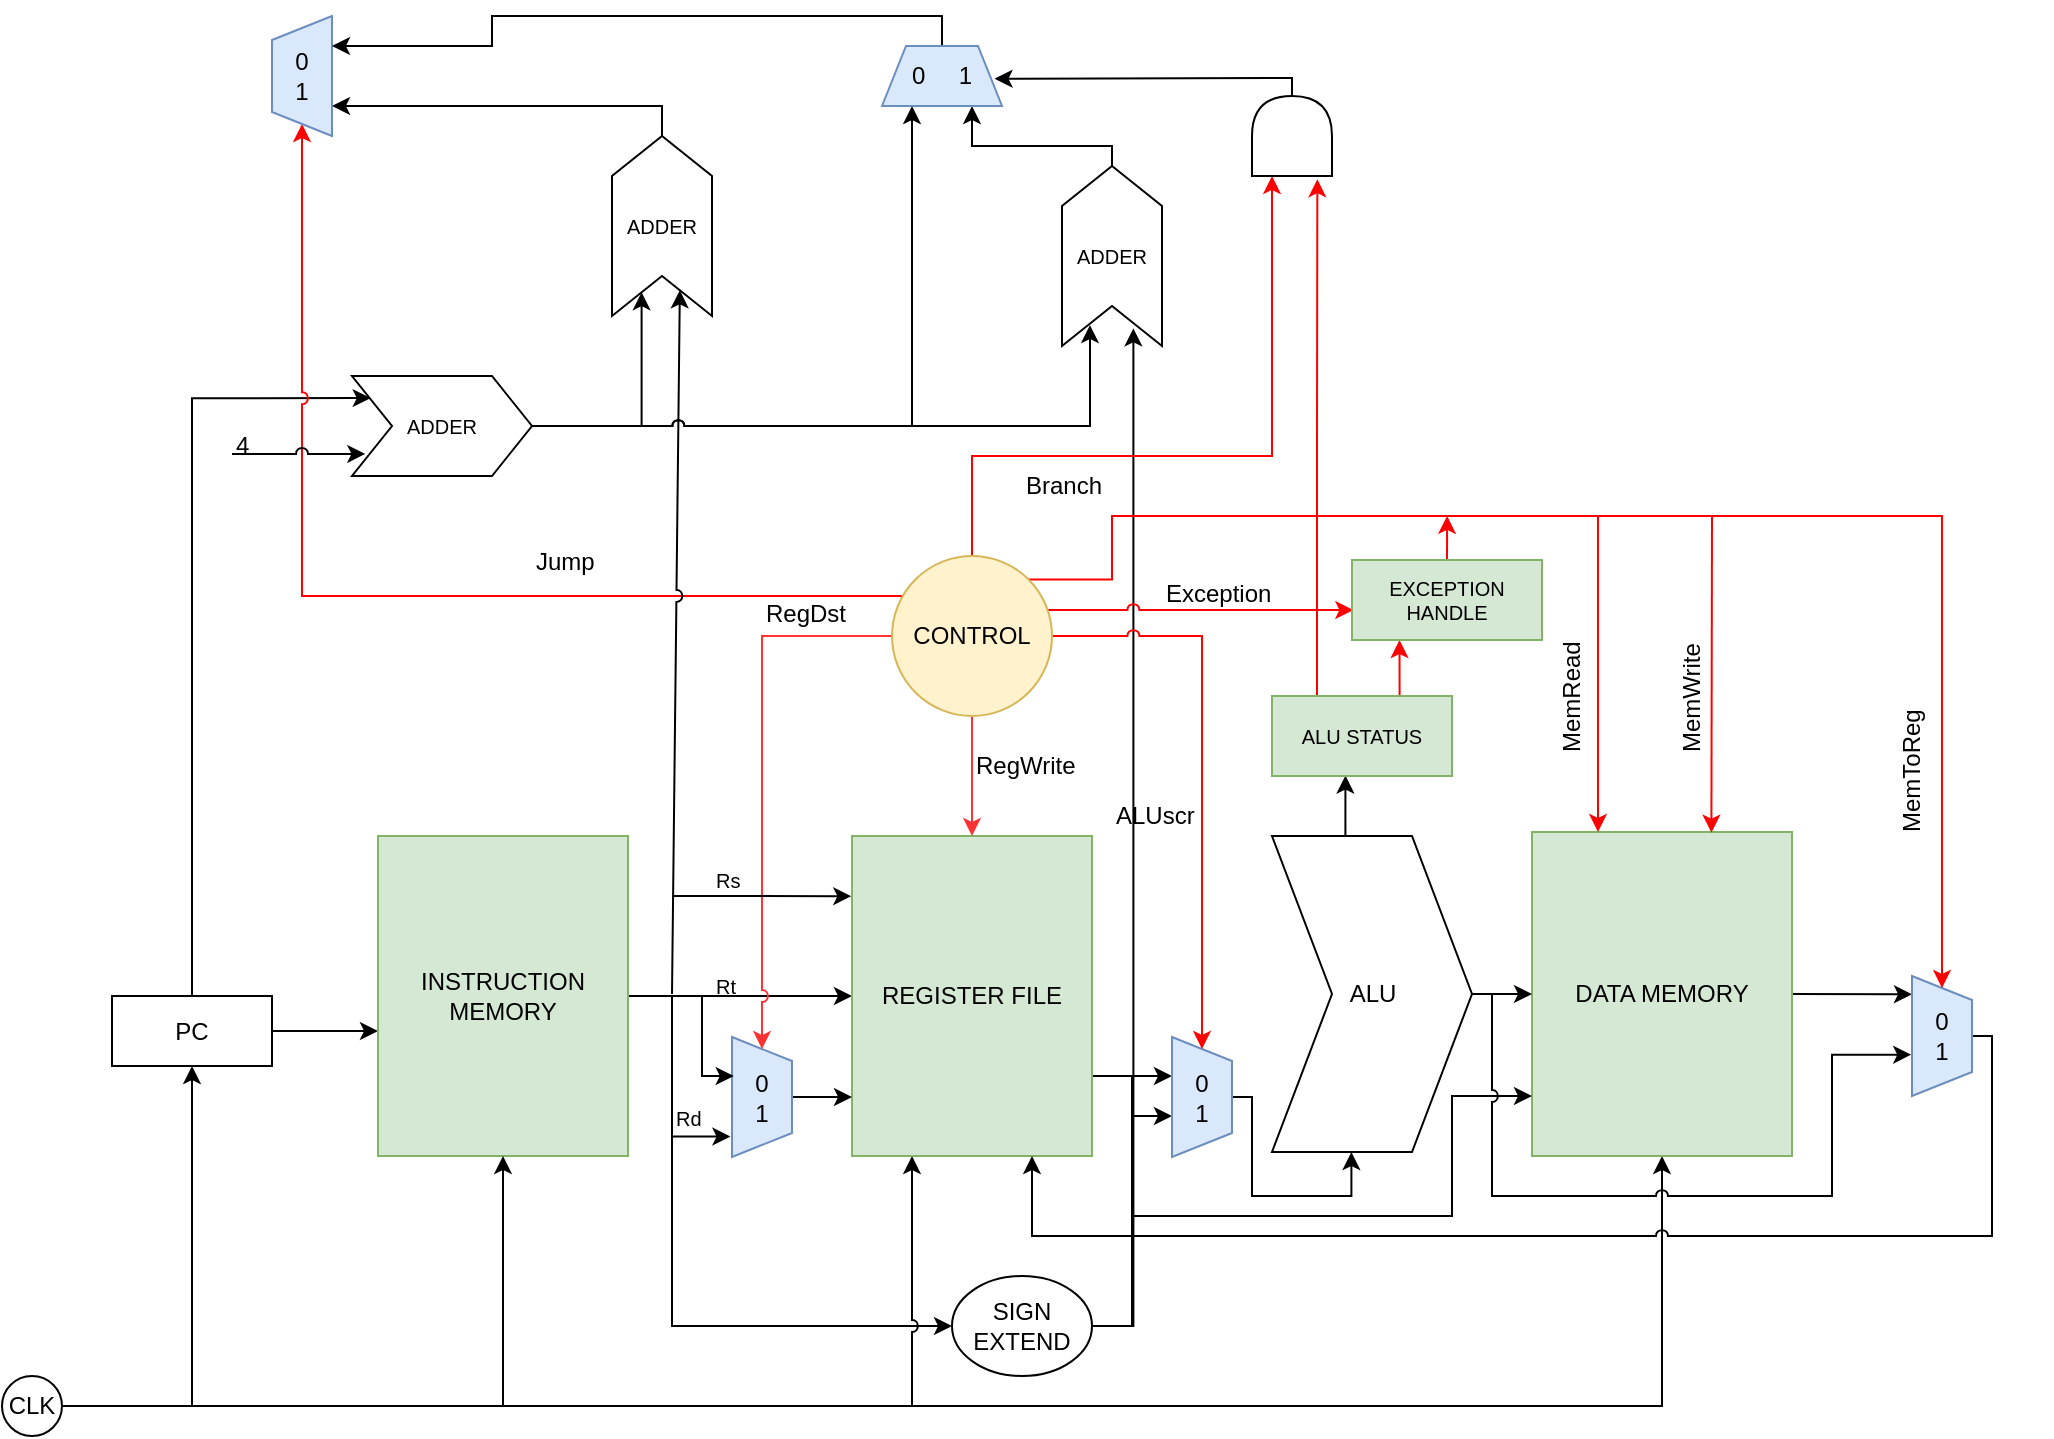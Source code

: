 <mxfile version="10.7.5" type="github"><diagram id="E_PGC8ikLrtpTTjUDTau" name="Page-1"><mxGraphModel dx="790" dy="892" grid="1" gridSize="10" guides="1" tooltips="1" connect="1" arrows="1" fold="1" page="0" pageScale="1" pageWidth="850" pageHeight="1100" math="0" shadow="0"><root><mxCell id="0"/><mxCell id="1" parent="0"/><mxCell id="EBgWATqBMwc3oVEpxPqy-2" value="" style="edgeStyle=orthogonalEdgeStyle;rounded=0;orthogonalLoop=1;jettySize=auto;html=1;" parent="1" source="Q5qYXPWBDSSwwiLCJ_TW-1" target="EBgWATqBMwc3oVEpxPqy-1" edge="1"><mxGeometry relative="1" as="geometry"><Array as="points"><mxPoint x="250" y="338"/><mxPoint x="250" y="338"/></Array></mxGeometry></mxCell><mxCell id="5lNpF_FlYQscU_q7ITsC-33" style="edgeStyle=orthogonalEdgeStyle;rounded=0;orthogonalLoop=1;jettySize=auto;html=1;strokeColor=#000000;fontColor=#FF0000;entryX=0.104;entryY=0.221;entryDx=0;entryDy=0;entryPerimeter=0;" edge="1" parent="1" source="Q5qYXPWBDSSwwiLCJ_TW-1" target="5lNpF_FlYQscU_q7ITsC-29"><mxGeometry relative="1" as="geometry"><mxPoint x="180" y="20" as="targetPoint"/><Array as="points"><mxPoint x="180" y="21"/></Array></mxGeometry></mxCell><mxCell id="Q5qYXPWBDSSwwiLCJ_TW-1" value="PC" style="rounded=0;whiteSpace=wrap;html=1;" parent="1" vertex="1"><mxGeometry x="140" y="320" width="80" height="35" as="geometry"/></mxCell><mxCell id="EBgWATqBMwc3oVEpxPqy-44" style="edgeStyle=orthogonalEdgeStyle;rounded=0;orthogonalLoop=1;jettySize=auto;html=1;jumpStyle=arc;entryX=0;entryY=0.5;entryDx=0;entryDy=0;" parent="1" source="EBgWATqBMwc3oVEpxPqy-1" target="EBgWATqBMwc3oVEpxPqy-26" edge="1"><mxGeometry relative="1" as="geometry"><mxPoint x="530" y="485" as="targetPoint"/><Array as="points"><mxPoint x="420" y="320"/><mxPoint x="420" y="485"/></Array></mxGeometry></mxCell><mxCell id="EBgWATqBMwc3oVEpxPqy-51" style="edgeStyle=orthogonalEdgeStyle;rounded=0;jumpStyle=none;orthogonalLoop=1;jettySize=auto;html=1;entryX=0.83;entryY=1.026;entryDx=0;entryDy=0;entryPerimeter=0;strokeColor=#000000;" parent="1" source="EBgWATqBMwc3oVEpxPqy-1" target="EBgWATqBMwc3oVEpxPqy-19" edge="1"><mxGeometry relative="1" as="geometry"><Array as="points"><mxPoint x="420" y="320"/><mxPoint x="420" y="390"/></Array></mxGeometry></mxCell><mxCell id="EBgWATqBMwc3oVEpxPqy-53" style="edgeStyle=orthogonalEdgeStyle;rounded=0;jumpStyle=none;orthogonalLoop=1;jettySize=auto;html=1;strokeColor=#000000;entryX=0.5;entryY=1;entryDx=0;entryDy=0;" parent="1" source="EBgWATqBMwc3oVEpxPqy-1" target="EBgWATqBMwc3oVEpxPqy-16" edge="1"><mxGeometry relative="1" as="geometry"><mxPoint x="500" y="320" as="targetPoint"/><Array as="points"><mxPoint x="430" y="320"/><mxPoint x="430" y="320"/></Array></mxGeometry></mxCell><mxCell id="EBgWATqBMwc3oVEpxPqy-1" value="INSTRUCTION MEMORY" style="rounded=0;whiteSpace=wrap;html=1;direction=south;fillColor=#d5e8d4;strokeColor=#82b366;" parent="1" vertex="1"><mxGeometry x="273" y="240" width="125" height="160" as="geometry"/></mxCell><mxCell id="EBgWATqBMwc3oVEpxPqy-10" style="edgeStyle=orthogonalEdgeStyle;rounded=0;orthogonalLoop=1;jettySize=auto;html=1;entryX=0.5;entryY=1;entryDx=0;entryDy=0;" parent="1" source="EBgWATqBMwc3oVEpxPqy-3" target="Q5qYXPWBDSSwwiLCJ_TW-1" edge="1"><mxGeometry relative="1" as="geometry"/></mxCell><mxCell id="EBgWATqBMwc3oVEpxPqy-12" style="edgeStyle=orthogonalEdgeStyle;rounded=0;orthogonalLoop=1;jettySize=auto;html=1;entryX=1;entryY=0.5;entryDx=0;entryDy=0;" parent="1" source="EBgWATqBMwc3oVEpxPqy-3" target="EBgWATqBMwc3oVEpxPqy-1" edge="1"><mxGeometry relative="1" as="geometry"/></mxCell><mxCell id="EBgWATqBMwc3oVEpxPqy-45" style="edgeStyle=orthogonalEdgeStyle;rounded=0;orthogonalLoop=1;jettySize=auto;html=1;entryX=1;entryY=0.75;entryDx=0;entryDy=0;jumpStyle=arc;" parent="1" source="EBgWATqBMwc3oVEpxPqy-3" target="EBgWATqBMwc3oVEpxPqy-16" edge="1"><mxGeometry relative="1" as="geometry"><mxPoint x="540" y="525" as="targetPoint"/><Array as="points"><mxPoint x="540" y="525"/></Array></mxGeometry></mxCell><mxCell id="EBgWATqBMwc3oVEpxPqy-68" style="edgeStyle=orthogonalEdgeStyle;rounded=0;jumpStyle=arc;orthogonalLoop=1;jettySize=auto;html=1;exitX=1;exitY=0.5;exitDx=0;exitDy=0;entryX=0.5;entryY=1;entryDx=0;entryDy=0;strokeColor=#000000;fontSize=10;" parent="1" source="EBgWATqBMwc3oVEpxPqy-3" target="EBgWATqBMwc3oVEpxPqy-15" edge="1"><mxGeometry relative="1" as="geometry"/></mxCell><mxCell id="EBgWATqBMwc3oVEpxPqy-3" value="CLK" style="ellipse;whiteSpace=wrap;html=1;aspect=fixed;" parent="1" vertex="1"><mxGeometry x="85" y="510" width="30" height="30" as="geometry"/></mxCell><mxCell id="EBgWATqBMwc3oVEpxPqy-73" style="edgeStyle=orthogonalEdgeStyle;rounded=0;jumpStyle=arc;orthogonalLoop=1;jettySize=auto;html=1;exitX=1;exitY=0.5;exitDx=0;exitDy=0;entryX=0.153;entryY=1;entryDx=0;entryDy=0;entryPerimeter=0;strokeColor=#000000;fontSize=10;" parent="1" source="EBgWATqBMwc3oVEpxPqy-15" target="EBgWATqBMwc3oVEpxPqy-38" edge="1"><mxGeometry relative="1" as="geometry"/></mxCell><mxCell id="EBgWATqBMwc3oVEpxPqy-15" value="DATA MEMORY" style="rounded=0;whiteSpace=wrap;html=1;fillColor=#d5e8d4;strokeColor=#82b366;" parent="1" vertex="1"><mxGeometry x="850" y="238" width="130" height="162" as="geometry"/></mxCell><mxCell id="EBgWATqBMwc3oVEpxPqy-78" style="edgeStyle=orthogonalEdgeStyle;rounded=0;jumpStyle=arc;orthogonalLoop=1;jettySize=auto;html=1;exitX=0.75;exitY=0;exitDx=0;exitDy=0;strokeColor=#000000;fontSize=10;entryX=0;entryY=0.815;entryDx=0;entryDy=0;entryPerimeter=0;" parent="1" source="EBgWATqBMwc3oVEpxPqy-16" target="EBgWATqBMwc3oVEpxPqy-15" edge="1"><mxGeometry relative="1" as="geometry"><mxPoint x="820" y="370" as="targetPoint"/><Array as="points"><mxPoint x="650" y="360"/><mxPoint x="650" y="430"/><mxPoint x="810" y="430"/><mxPoint x="810" y="370"/></Array></mxGeometry></mxCell><mxCell id="EBgWATqBMwc3oVEpxPqy-80" style="edgeStyle=orthogonalEdgeStyle;rounded=0;jumpStyle=arc;orthogonalLoop=1;jettySize=auto;html=1;exitX=0.75;exitY=0;exitDx=0;exitDy=0;entryX=0.325;entryY=1;entryDx=0;entryDy=0;entryPerimeter=0;strokeColor=#000000;fontSize=10;" parent="1" source="EBgWATqBMwc3oVEpxPqy-16" target="EBgWATqBMwc3oVEpxPqy-29" edge="1"><mxGeometry relative="1" as="geometry"/></mxCell><mxCell id="EBgWATqBMwc3oVEpxPqy-16" value="REGISTER FILE" style="rounded=0;whiteSpace=wrap;html=1;direction=south;fillColor=#d5e8d4;strokeColor=#82b366;" parent="1" vertex="1"><mxGeometry x="510" y="240" width="120" height="160" as="geometry"/></mxCell><mxCell id="EBgWATqBMwc3oVEpxPqy-40" style="edgeStyle=orthogonalEdgeStyle;rounded=0;orthogonalLoop=1;jettySize=auto;html=1;entryX=0.656;entryY=1.013;entryDx=0;entryDy=0;entryPerimeter=0;jumpStyle=arc;" parent="1" source="EBgWATqBMwc3oVEpxPqy-18" target="EBgWATqBMwc3oVEpxPqy-38" edge="1"><mxGeometry relative="1" as="geometry"><mxPoint x="1090" y="350" as="targetPoint"/><Array as="points"><mxPoint x="830" y="319"/><mxPoint x="830" y="420"/><mxPoint x="1000" y="420"/><mxPoint x="1000" y="350"/></Array></mxGeometry></mxCell><mxCell id="EBgWATqBMwc3oVEpxPqy-67" style="edgeStyle=orthogonalEdgeStyle;rounded=0;jumpStyle=arc;orthogonalLoop=1;jettySize=auto;html=1;exitX=1;exitY=0.5;exitDx=0;exitDy=0;exitPerimeter=0;entryX=0;entryY=0.5;entryDx=0;entryDy=0;strokeColor=#000000;fontSize=10;" parent="1" source="EBgWATqBMwc3oVEpxPqy-18" target="EBgWATqBMwc3oVEpxPqy-15" edge="1"><mxGeometry relative="1" as="geometry"/></mxCell><mxCell id="EBgWATqBMwc3oVEpxPqy-83" style="edgeStyle=orthogonalEdgeStyle;rounded=0;jumpStyle=arc;orthogonalLoop=1;jettySize=auto;html=1;exitX=0;exitY=0;exitDx=35;exitDy=0;exitPerimeter=0;entryX=0.408;entryY=0.994;entryDx=0;entryDy=0;entryPerimeter=0;strokeColor=#000000;fontSize=10;" parent="1" source="EBgWATqBMwc3oVEpxPqy-18" target="EBgWATqBMwc3oVEpxPqy-74" edge="1"><mxGeometry relative="1" as="geometry"/></mxCell><mxCell id="EBgWATqBMwc3oVEpxPqy-18" value="&lt;div style=&quot;text-align: right&quot;&gt;&lt;span&gt;ALU&lt;/span&gt;&lt;/div&gt;" style="html=1;shadow=0;dashed=0;align=center;verticalAlign=middle;shape=mxgraph.arrows2.arrow;dy=0;dx=30;notch=30;" parent="1" vertex="1"><mxGeometry x="720" y="240" width="100" height="158" as="geometry"/></mxCell><mxCell id="EBgWATqBMwc3oVEpxPqy-21" value="" style="edgeStyle=orthogonalEdgeStyle;rounded=0;orthogonalLoop=1;jettySize=auto;html=1;" parent="1" source="EBgWATqBMwc3oVEpxPqy-19" target="EBgWATqBMwc3oVEpxPqy-16" edge="1"><mxGeometry relative="1" as="geometry"><Array as="points"><mxPoint x="470" y="370"/><mxPoint x="470" y="370"/></Array></mxGeometry></mxCell><mxCell id="EBgWATqBMwc3oVEpxPqy-19" value="0&lt;br&gt;1&lt;br&gt;" style="shape=trapezoid;perimeter=trapezoidPerimeter;whiteSpace=wrap;html=1;direction=south;fillColor=#dae8fc;strokeColor=#6c8ebf;" parent="1" vertex="1"><mxGeometry x="450" y="340.5" width="30" height="60" as="geometry"/></mxCell><mxCell id="EBgWATqBMwc3oVEpxPqy-43" style="edgeStyle=orthogonalEdgeStyle;rounded=0;orthogonalLoop=1;jettySize=auto;html=1;" parent="1" source="EBgWATqBMwc3oVEpxPqy-26" target="EBgWATqBMwc3oVEpxPqy-29" edge="1"><mxGeometry relative="1" as="geometry"><mxPoint x="650" y="380" as="targetPoint"/><Array as="points"><mxPoint x="650" y="485"/><mxPoint x="650" y="380"/></Array></mxGeometry></mxCell><mxCell id="5lNpF_FlYQscU_q7ITsC-37" style="edgeStyle=orthogonalEdgeStyle;rounded=0;orthogonalLoop=1;jettySize=auto;html=1;exitX=1;exitY=0.5;exitDx=0;exitDy=0;entryX=0.098;entryY=0.714;entryDx=0;entryDy=0;strokeColor=#000000;fontColor=#FF0000;entryPerimeter=0;" edge="1" parent="1" source="EBgWATqBMwc3oVEpxPqy-26" target="5lNpF_FlYQscU_q7ITsC-30"><mxGeometry relative="1" as="geometry"><Array as="points"><mxPoint x="651" y="485"/></Array></mxGeometry></mxCell><mxCell id="EBgWATqBMwc3oVEpxPqy-26" value="SIGN EXTEND" style="ellipse;whiteSpace=wrap;html=1;" parent="1" vertex="1"><mxGeometry x="560" y="460" width="70" height="50" as="geometry"/></mxCell><mxCell id="EBgWATqBMwc3oVEpxPqy-33" style="edgeStyle=orthogonalEdgeStyle;rounded=0;orthogonalLoop=1;jettySize=auto;html=1;entryX=0.397;entryY=1;entryDx=0;entryDy=0;entryPerimeter=0;" parent="1" source="EBgWATqBMwc3oVEpxPqy-29" target="EBgWATqBMwc3oVEpxPqy-18" edge="1"><mxGeometry relative="1" as="geometry"><mxPoint x="760" y="410" as="targetPoint"/><Array as="points"><mxPoint x="710" y="370"/><mxPoint x="710" y="420"/><mxPoint x="760" y="420"/></Array></mxGeometry></mxCell><mxCell id="EBgWATqBMwc3oVEpxPqy-29" value="0&lt;br&gt;1&lt;br&gt;" style="shape=trapezoid;perimeter=trapezoidPerimeter;whiteSpace=wrap;html=1;direction=south;fillColor=#dae8fc;strokeColor=#6c8ebf;" parent="1" vertex="1"><mxGeometry x="670" y="340.5" width="30" height="60" as="geometry"/></mxCell><mxCell id="EBgWATqBMwc3oVEpxPqy-64" style="edgeStyle=orthogonalEdgeStyle;rounded=0;jumpStyle=arc;orthogonalLoop=1;jettySize=auto;html=1;exitX=0.5;exitY=0;exitDx=0;exitDy=0;strokeColor=#000000;fontSize=10;entryX=1;entryY=0.25;entryDx=0;entryDy=0;" parent="1" source="EBgWATqBMwc3oVEpxPqy-38" target="EBgWATqBMwc3oVEpxPqy-16" edge="1"><mxGeometry relative="1" as="geometry"><mxPoint x="600" y="440" as="targetPoint"/><Array as="points"><mxPoint x="1080" y="340"/><mxPoint x="1080" y="440"/><mxPoint x="600" y="440"/></Array></mxGeometry></mxCell><mxCell id="EBgWATqBMwc3oVEpxPqy-38" value="0&lt;br&gt;1&lt;br&gt;" style="shape=trapezoid;perimeter=trapezoidPerimeter;whiteSpace=wrap;html=1;direction=south;fillColor=#dae8fc;strokeColor=#6c8ebf;" parent="1" vertex="1"><mxGeometry x="1040" y="310" width="30" height="60" as="geometry"/></mxCell><mxCell id="EBgWATqBMwc3oVEpxPqy-81" style="edgeStyle=orthogonalEdgeStyle;rounded=0;jumpStyle=arc;orthogonalLoop=1;jettySize=auto;html=1;exitX=0.5;exitY=1;exitDx=0;exitDy=0;entryX=0;entryY=0.5;entryDx=0;entryDy=0;strokeColor=#FF3333;fontSize=10;" parent="1" source="EBgWATqBMwc3oVEpxPqy-48" target="EBgWATqBMwc3oVEpxPqy-16" edge="1"><mxGeometry relative="1" as="geometry"/></mxCell><mxCell id="EBgWATqBMwc3oVEpxPqy-82" style="edgeStyle=orthogonalEdgeStyle;rounded=0;jumpStyle=arc;orthogonalLoop=1;jettySize=auto;html=1;entryX=0;entryY=0.5;entryDx=0;entryDy=0;strokeColor=#FF3333;fontSize=10;" parent="1" source="EBgWATqBMwc3oVEpxPqy-48" target="EBgWATqBMwc3oVEpxPqy-19" edge="1"><mxGeometry relative="1" as="geometry"/></mxCell><mxCell id="EBgWATqBMwc3oVEpxPqy-84" style="edgeStyle=orthogonalEdgeStyle;rounded=0;jumpStyle=arc;orthogonalLoop=1;jettySize=auto;html=1;entryX=0.007;entryY=0.625;entryDx=0;entryDy=0;entryPerimeter=0;strokeColor=#FF0000;fontSize=10;" parent="1" source="EBgWATqBMwc3oVEpxPqy-48" target="EBgWATqBMwc3oVEpxPqy-75" edge="1"><mxGeometry relative="1" as="geometry"><Array as="points"><mxPoint x="650" y="127"/><mxPoint x="650" y="127"/></Array></mxGeometry></mxCell><mxCell id="EBgWATqBMwc3oVEpxPqy-85" style="edgeStyle=orthogonalEdgeStyle;rounded=0;jumpStyle=arc;orthogonalLoop=1;jettySize=auto;html=1;exitX=1;exitY=0.5;exitDx=0;exitDy=0;entryX=0;entryY=0.5;entryDx=0;entryDy=0;strokeColor=#FF0000;fontSize=10;" parent="1" source="EBgWATqBMwc3oVEpxPqy-48" target="EBgWATqBMwc3oVEpxPqy-29" edge="1"><mxGeometry relative="1" as="geometry"/></mxCell><mxCell id="5lNpF_FlYQscU_q7ITsC-12" style="edgeStyle=orthogonalEdgeStyle;rounded=0;orthogonalLoop=1;jettySize=auto;html=1;exitX=1;exitY=0;exitDx=0;exitDy=0;entryX=0;entryY=0.5;entryDx=0;entryDy=0;fontColor=#FF0000;strokeColor=#FF0000;" edge="1" parent="1" source="EBgWATqBMwc3oVEpxPqy-48" target="EBgWATqBMwc3oVEpxPqy-38"><mxGeometry relative="1" as="geometry"><mxPoint x="650" y="80" as="targetPoint"/><Array as="points"><mxPoint x="640" y="111"/><mxPoint x="640" y="80"/><mxPoint x="1055" y="80"/></Array></mxGeometry></mxCell><mxCell id="5lNpF_FlYQscU_q7ITsC-25" style="edgeStyle=orthogonalEdgeStyle;rounded=0;orthogonalLoop=1;jettySize=auto;html=1;exitX=0.5;exitY=0;exitDx=0;exitDy=0;entryX=0;entryY=0.25;entryDx=0;entryDy=0;strokeColor=#FF0000;fontColor=#FF0000;" edge="1" parent="1" source="EBgWATqBMwc3oVEpxPqy-48" target="5lNpF_FlYQscU_q7ITsC-18"><mxGeometry relative="1" as="geometry"><Array as="points"><mxPoint x="570" y="50"/><mxPoint x="720" y="50"/></Array></mxGeometry></mxCell><mxCell id="5lNpF_FlYQscU_q7ITsC-44" style="edgeStyle=orthogonalEdgeStyle;rounded=0;orthogonalLoop=1;jettySize=auto;html=1;exitX=0;exitY=0;exitDx=0;exitDy=0;strokeColor=#FF0000;fontColor=#FF0000;entryX=0;entryY=0.5;entryDx=0;entryDy=0;jumpStyle=arc;" edge="1" parent="1" source="EBgWATqBMwc3oVEpxPqy-48" target="5lNpF_FlYQscU_q7ITsC-31"><mxGeometry relative="1" as="geometry"><mxPoint x="350" y="111.333" as="targetPoint"/><Array as="points"><mxPoint x="542" y="120"/><mxPoint x="235" y="120"/></Array></mxGeometry></mxCell><mxCell id="EBgWATqBMwc3oVEpxPqy-48" value="CONTROL" style="ellipse;whiteSpace=wrap;html=1;aspect=fixed;fillColor=#fff2cc;strokeColor=#d6b656;" parent="1" vertex="1"><mxGeometry x="530" y="100" width="80" height="80" as="geometry"/></mxCell><mxCell id="EBgWATqBMwc3oVEpxPqy-52" value="&lt;font style=&quot;font-size: 10px&quot;&gt;Rd&lt;/font&gt;" style="text;html=1;resizable=0;points=[];autosize=1;align=left;verticalAlign=top;spacingTop=-4;" parent="1" vertex="1"><mxGeometry x="420" y="370.5" width="30" height="20" as="geometry"/></mxCell><mxCell id="EBgWATqBMwc3oVEpxPqy-55" value="" style="endArrow=classic;html=1;strokeColor=#000000;rounded=0;entryX=0.325;entryY=0.971;entryDx=0;entryDy=0;entryPerimeter=0;" parent="1" target="EBgWATqBMwc3oVEpxPqy-19" edge="1"><mxGeometry width="50" height="50" relative="1" as="geometry"><mxPoint x="435" y="320" as="sourcePoint"/><mxPoint x="440" y="360" as="targetPoint"/><Array as="points"><mxPoint x="435" y="360"/></Array></mxGeometry></mxCell><mxCell id="EBgWATqBMwc3oVEpxPqy-56" value="&lt;font style=&quot;font-size: 10px&quot;&gt;Rt&lt;/font&gt;" style="text;html=1;resizable=0;points=[];autosize=1;align=left;verticalAlign=top;spacingTop=-4;fontSize=10;" parent="1" vertex="1"><mxGeometry x="440" y="307" width="30" height="10" as="geometry"/></mxCell><mxCell id="EBgWATqBMwc3oVEpxPqy-58" value="" style="endArrow=classic;html=1;strokeColor=#000000;fontSize=10;entryX=0;entryY=0.75;entryDx=0;entryDy=0;jumpStyle=arc;" parent="1" edge="1" target="EBgWATqBMwc3oVEpxPqy-63"><mxGeometry width="50" height="50" relative="1" as="geometry"><mxPoint x="420" y="319" as="sourcePoint"/><mxPoint x="420" y="180" as="targetPoint"/></mxGeometry></mxCell><mxCell id="EBgWATqBMwc3oVEpxPqy-59" value="" style="endArrow=classic;html=1;strokeColor=#000000;fontSize=10;entryX=0.188;entryY=1.003;entryDx=0;entryDy=0;entryPerimeter=0;rounded=0;" parent="1" target="EBgWATqBMwc3oVEpxPqy-16" edge="1"><mxGeometry width="50" height="50" relative="1" as="geometry"><mxPoint x="420" y="270" as="sourcePoint"/><mxPoint x="490" y="230" as="targetPoint"/></mxGeometry></mxCell><mxCell id="EBgWATqBMwc3oVEpxPqy-60" value="Rs" style="text;html=1;resizable=0;points=[];autosize=1;align=left;verticalAlign=top;spacingTop=-4;fontSize=10;" parent="1" vertex="1"><mxGeometry x="440" y="254" width="30" height="10" as="geometry"/></mxCell><mxCell id="5lNpF_FlYQscU_q7ITsC-53" style="edgeStyle=orthogonalEdgeStyle;rounded=0;jumpStyle=arc;orthogonalLoop=1;jettySize=auto;html=1;exitX=1;exitY=0.5;exitDx=0;exitDy=0;entryX=0.25;entryY=1;entryDx=0;entryDy=0;strokeColor=#000000;fontColor=#FF0000;" edge="1" parent="1" source="EBgWATqBMwc3oVEpxPqy-63" target="5lNpF_FlYQscU_q7ITsC-31"><mxGeometry relative="1" as="geometry"><Array as="points"><mxPoint x="415" y="-125"/></Array></mxGeometry></mxCell><mxCell id="EBgWATqBMwc3oVEpxPqy-63" value="ADDER" style="shape=step;perimeter=stepPerimeter;whiteSpace=wrap;html=1;fixedSize=1;fontSize=10;direction=north;" parent="1" vertex="1"><mxGeometry x="390" y="-110" width="50" height="90" as="geometry"/></mxCell><mxCell id="5lNpF_FlYQscU_q7ITsC-24" style="edgeStyle=orthogonalEdgeStyle;rounded=0;orthogonalLoop=1;jettySize=auto;html=1;exitX=0.25;exitY=0;exitDx=0;exitDy=0;entryX=-0.04;entryY=0.817;entryDx=0;entryDy=0;entryPerimeter=0;strokeColor=#FF0000;fontColor=#FF0000;" edge="1" parent="1" source="EBgWATqBMwc3oVEpxPqy-74" target="5lNpF_FlYQscU_q7ITsC-18"><mxGeometry relative="1" as="geometry"/></mxCell><mxCell id="5lNpF_FlYQscU_q7ITsC-27" style="edgeStyle=orthogonalEdgeStyle;rounded=0;orthogonalLoop=1;jettySize=auto;html=1;exitX=0.75;exitY=0;exitDx=0;exitDy=0;entryX=0.25;entryY=1;entryDx=0;entryDy=0;strokeColor=#FF0000;fontColor=#FF0000;" edge="1" parent="1" source="EBgWATqBMwc3oVEpxPqy-74" target="EBgWATqBMwc3oVEpxPqy-75"><mxGeometry relative="1" as="geometry"/></mxCell><mxCell id="EBgWATqBMwc3oVEpxPqy-74" value="ALU STATUS" style="rounded=0;whiteSpace=wrap;html=1;fontSize=10;fillColor=#d5e8d4;strokeColor=#82b366;" parent="1" vertex="1"><mxGeometry x="720" y="170" width="90" height="40" as="geometry"/></mxCell><mxCell id="5lNpF_FlYQscU_q7ITsC-28" style="edgeStyle=orthogonalEdgeStyle;rounded=0;orthogonalLoop=1;jettySize=auto;html=1;exitX=0.5;exitY=0;exitDx=0;exitDy=0;strokeColor=#FF0000;fontColor=#FF0000;" edge="1" parent="1" source="EBgWATqBMwc3oVEpxPqy-75"><mxGeometry relative="1" as="geometry"><mxPoint x="807.571" y="79.952" as="targetPoint"/></mxGeometry></mxCell><mxCell id="EBgWATqBMwc3oVEpxPqy-75" value="EXCEPTION HANDLE" style="rounded=0;whiteSpace=wrap;html=1;fontSize=10;fillColor=#d5e8d4;strokeColor=#82b366;" parent="1" vertex="1"><mxGeometry x="760" y="102" width="95" height="40" as="geometry"/></mxCell><mxCell id="5lNpF_FlYQscU_q7ITsC-1" value="RegDst" style="text;html=1;resizable=0;points=[];autosize=1;align=left;verticalAlign=top;spacingTop=-4;" vertex="1" parent="1"><mxGeometry x="465" y="119" width="60" height="20" as="geometry"/></mxCell><mxCell id="5lNpF_FlYQscU_q7ITsC-2" value="RegWrite" style="text;html=1;resizable=0;points=[];autosize=1;align=left;verticalAlign=top;spacingTop=-4;" vertex="1" parent="1"><mxGeometry x="570" y="195" width="70" height="20" as="geometry"/></mxCell><mxCell id="5lNpF_FlYQscU_q7ITsC-3" value="Exception" style="text;html=1;resizable=0;points=[];autosize=1;align=left;verticalAlign=top;spacingTop=-4;" vertex="1" parent="1"><mxGeometry x="665" y="109" width="70" height="20" as="geometry"/></mxCell><mxCell id="5lNpF_FlYQscU_q7ITsC-7" value="ALUscr" style="text;html=1;resizable=0;points=[];autosize=1;align=left;verticalAlign=top;spacingTop=-4;" vertex="1" parent="1"><mxGeometry x="640" y="220" width="50" height="20" as="geometry"/></mxCell><mxCell id="5lNpF_FlYQscU_q7ITsC-13" value="MemToReg" style="text;html=1;resizable=0;points=[];autosize=1;align=left;verticalAlign=top;spacingTop=-4;horizontal=0;" vertex="1" parent="1"><mxGeometry x="1030" y="220" width="80" height="20" as="geometry"/></mxCell><mxCell id="5lNpF_FlYQscU_q7ITsC-14" value="" style="endArrow=classic;html=1;strokeColor=#FF0000;" edge="1" parent="1"><mxGeometry width="50" height="50" relative="1" as="geometry"><mxPoint x="883" y="80" as="sourcePoint"/><mxPoint x="883" y="238" as="targetPoint"/></mxGeometry></mxCell><mxCell id="5lNpF_FlYQscU_q7ITsC-15" value="" style="endArrow=classic;html=1;entryX=0.69;entryY=0.002;entryDx=0;entryDy=0;entryPerimeter=0;strokeColor=#FF0000;" edge="1" parent="1" target="EBgWATqBMwc3oVEpxPqy-15"><mxGeometry width="50" height="50" relative="1" as="geometry"><mxPoint x="940" y="80" as="sourcePoint"/><mxPoint x="1000" y="120" as="targetPoint"/></mxGeometry></mxCell><mxCell id="5lNpF_FlYQscU_q7ITsC-16" value="MemRead" style="text;html=1;resizable=0;points=[];autosize=1;align=left;verticalAlign=top;spacingTop=-4;direction=west;horizontal=0;" vertex="1" parent="1"><mxGeometry x="860" y="180" width="70" height="20" as="geometry"/></mxCell><mxCell id="5lNpF_FlYQscU_q7ITsC-17" value="MemWrite" style="text;html=1;resizable=0;points=[];autosize=1;align=left;verticalAlign=top;spacingTop=-4;horizontal=0;" vertex="1" parent="1"><mxGeometry x="920" y="180" width="70" height="20" as="geometry"/></mxCell><mxCell id="5lNpF_FlYQscU_q7ITsC-50" style="edgeStyle=orthogonalEdgeStyle;rounded=0;jumpStyle=arc;orthogonalLoop=1;jettySize=auto;html=1;entryX=0.938;entryY=0.546;entryDx=0;entryDy=0;entryPerimeter=0;strokeColor=#000000;fontColor=#FF0000;" edge="1" parent="1" source="5lNpF_FlYQscU_q7ITsC-18" target="5lNpF_FlYQscU_q7ITsC-32"><mxGeometry relative="1" as="geometry"><Array as="points"><mxPoint x="730" y="-139"/><mxPoint x="647" y="-139"/></Array></mxGeometry></mxCell><mxCell id="5lNpF_FlYQscU_q7ITsC-18" value="" style="shape=delay;whiteSpace=wrap;html=1;fontColor=#FF0000;direction=north;" vertex="1" parent="1"><mxGeometry x="710" y="-130" width="40" height="40" as="geometry"/></mxCell><mxCell id="5lNpF_FlYQscU_q7ITsC-26" value="&lt;font color=&quot;#000000&quot;&gt;Branch&lt;/font&gt;" style="text;html=1;resizable=0;points=[];autosize=1;align=left;verticalAlign=top;spacingTop=-4;fontColor=#FF0000;" vertex="1" parent="1"><mxGeometry x="595" y="55" width="50" height="20" as="geometry"/></mxCell><mxCell id="5lNpF_FlYQscU_q7ITsC-39" style="edgeStyle=orthogonalEdgeStyle;rounded=0;orthogonalLoop=1;jettySize=auto;html=1;exitX=1;exitY=0.5;exitDx=0;exitDy=0;strokeColor=#000000;fontColor=#FF0000;entryX=0.116;entryY=0.28;entryDx=0;entryDy=0;entryPerimeter=0;jumpStyle=arc;" edge="1" parent="1" source="5lNpF_FlYQscU_q7ITsC-29" target="5lNpF_FlYQscU_q7ITsC-30"><mxGeometry relative="1" as="geometry"><mxPoint x="630" y="35" as="targetPoint"/><Array as="points"><mxPoint x="629" y="35"/></Array></mxGeometry></mxCell><mxCell id="5lNpF_FlYQscU_q7ITsC-40" style="edgeStyle=orthogonalEdgeStyle;rounded=0;orthogonalLoop=1;jettySize=auto;html=1;exitX=1;exitY=0.5;exitDx=0;exitDy=0;strokeColor=#000000;fontColor=#FF0000;entryX=0.132;entryY=0.296;entryDx=0;entryDy=0;entryPerimeter=0;" edge="1" parent="1" source="5lNpF_FlYQscU_q7ITsC-29" target="EBgWATqBMwc3oVEpxPqy-63"><mxGeometry relative="1" as="geometry"><mxPoint x="410" y="40" as="targetPoint"/><Array as="points"><mxPoint x="405" y="35"/></Array></mxGeometry></mxCell><mxCell id="5lNpF_FlYQscU_q7ITsC-52" style="edgeStyle=orthogonalEdgeStyle;rounded=0;jumpStyle=arc;orthogonalLoop=1;jettySize=auto;html=1;exitX=1;exitY=0.5;exitDx=0;exitDy=0;entryX=0.25;entryY=1;entryDx=0;entryDy=0;strokeColor=#000000;fontColor=#FF0000;" edge="1" parent="1" source="5lNpF_FlYQscU_q7ITsC-29" target="5lNpF_FlYQscU_q7ITsC-32"><mxGeometry relative="1" as="geometry"/></mxCell><mxCell id="5lNpF_FlYQscU_q7ITsC-29" value="ADDER" style="shape=step;perimeter=stepPerimeter;whiteSpace=wrap;html=1;fixedSize=1;fontSize=10;direction=east;" vertex="1" parent="1"><mxGeometry x="260" y="10" width="90" height="50" as="geometry"/></mxCell><mxCell id="5lNpF_FlYQscU_q7ITsC-51" style="edgeStyle=orthogonalEdgeStyle;rounded=0;jumpStyle=arc;orthogonalLoop=1;jettySize=auto;html=1;exitX=1;exitY=0.5;exitDx=0;exitDy=0;entryX=0.75;entryY=1;entryDx=0;entryDy=0;strokeColor=#000000;fontColor=#FF0000;" edge="1" parent="1" source="5lNpF_FlYQscU_q7ITsC-30" target="5lNpF_FlYQscU_q7ITsC-32"><mxGeometry relative="1" as="geometry"><Array as="points"><mxPoint x="640" y="-105"/><mxPoint x="570" y="-105"/></Array></mxGeometry></mxCell><mxCell id="5lNpF_FlYQscU_q7ITsC-30" value="ADDER" style="shape=step;perimeter=stepPerimeter;whiteSpace=wrap;html=1;fixedSize=1;fontSize=10;direction=north;" vertex="1" parent="1"><mxGeometry x="615" y="-95" width="50" height="90" as="geometry"/></mxCell><mxCell id="5lNpF_FlYQscU_q7ITsC-31" value="0&lt;br&gt;1&lt;br&gt;" style="shape=trapezoid;perimeter=trapezoidPerimeter;whiteSpace=wrap;html=1;direction=north;fillColor=#dae8fc;strokeColor=#6c8ebf;" vertex="1" parent="1"><mxGeometry x="220" y="-170" width="30" height="60" as="geometry"/></mxCell><mxCell id="5lNpF_FlYQscU_q7ITsC-54" style="edgeStyle=orthogonalEdgeStyle;rounded=0;jumpStyle=arc;orthogonalLoop=1;jettySize=auto;html=1;entryX=0.75;entryY=1;entryDx=0;entryDy=0;strokeColor=#000000;fontColor=#FF0000;exitX=0.5;exitY=0;exitDx=0;exitDy=0;" edge="1" parent="1" source="5lNpF_FlYQscU_q7ITsC-32" target="5lNpF_FlYQscU_q7ITsC-31"><mxGeometry relative="1" as="geometry"><mxPoint x="555" y="-170" as="sourcePoint"/><Array as="points"><mxPoint x="555" y="-170"/><mxPoint x="330" y="-170"/><mxPoint x="330" y="-155"/></Array></mxGeometry></mxCell><mxCell id="5lNpF_FlYQscU_q7ITsC-32" value="0&amp;nbsp; &amp;nbsp; &amp;nbsp;1&lt;br&gt;" style="shape=trapezoid;perimeter=trapezoidPerimeter;whiteSpace=wrap;html=1;direction=east;fillColor=#dae8fc;strokeColor=#6c8ebf;" vertex="1" parent="1"><mxGeometry x="525" y="-155" width="60" height="30" as="geometry"/></mxCell><mxCell id="5lNpF_FlYQscU_q7ITsC-34" value="" style="endArrow=classic;html=1;strokeColor=#000000;fontColor=#FF0000;entryX=0.074;entryY=0.779;entryDx=0;entryDy=0;entryPerimeter=0;jumpStyle=arc;" edge="1" parent="1" target="5lNpF_FlYQscU_q7ITsC-29"><mxGeometry width="50" height="50" relative="1" as="geometry"><mxPoint x="200" y="49" as="sourcePoint"/><mxPoint x="250" y="40" as="targetPoint"/></mxGeometry></mxCell><mxCell id="5lNpF_FlYQscU_q7ITsC-35" value="&lt;font color=&quot;#000000&quot;&gt;4&lt;/font&gt;" style="text;html=1;resizable=0;points=[];autosize=1;align=left;verticalAlign=top;spacingTop=-4;fontColor=#FF0000;" vertex="1" parent="1"><mxGeometry x="200" y="35" width="20" height="20" as="geometry"/></mxCell><mxCell id="5lNpF_FlYQscU_q7ITsC-45" value="&lt;font color=&quot;#000000&quot;&gt;Jump&lt;/font&gt;" style="text;html=1;resizable=0;points=[];autosize=1;align=left;verticalAlign=top;spacingTop=-4;fontColor=#FF0000;" vertex="1" parent="1"><mxGeometry x="350" y="92.5" width="50" height="20" as="geometry"/></mxCell></root></mxGraphModel></diagram></mxfile>